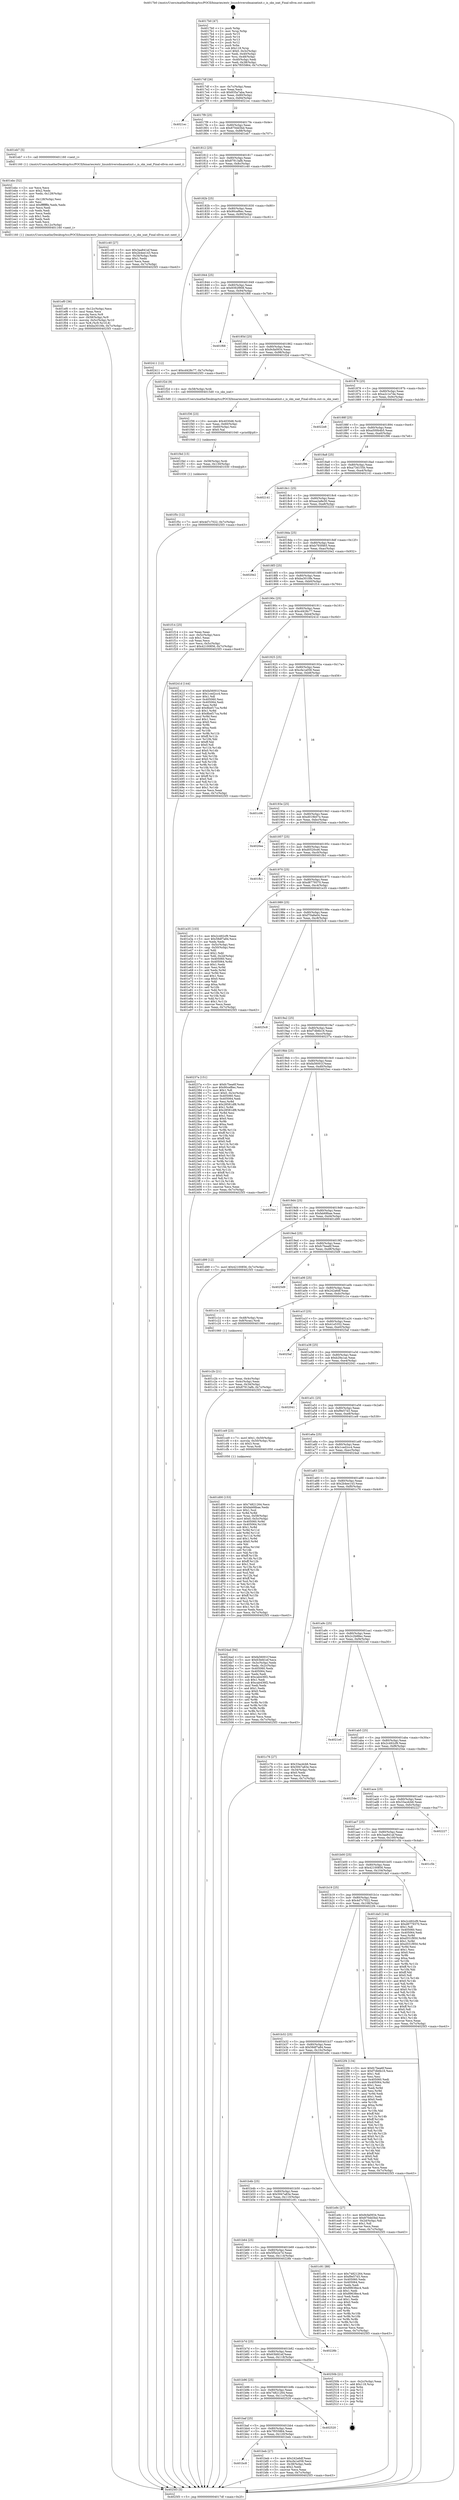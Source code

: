 digraph "0x4017b0" {
  label = "0x4017b0 (/mnt/c/Users/mathe/Desktop/tcc/POCII/binaries/extr_linuxdriversdmaioatinit.c_is_skx_ioat_Final-ollvm.out::main(0))"
  labelloc = "t"
  node[shape=record]

  Entry [label="",width=0.3,height=0.3,shape=circle,fillcolor=black,style=filled]
  "0x4017df" [label="{
     0x4017df [26]\l
     | [instrs]\l
     &nbsp;&nbsp;0x4017df \<+3\>: mov -0x7c(%rbp),%eax\l
     &nbsp;&nbsp;0x4017e2 \<+2\>: mov %eax,%ecx\l
     &nbsp;&nbsp;0x4017e4 \<+6\>: sub $0x835a7aba,%ecx\l
     &nbsp;&nbsp;0x4017ea \<+3\>: mov %eax,-0x80(%rbp)\l
     &nbsp;&nbsp;0x4017ed \<+6\>: mov %ecx,-0x84(%rbp)\l
     &nbsp;&nbsp;0x4017f3 \<+6\>: je 00000000004021ec \<main+0xa3c\>\l
  }"]
  "0x4021ec" [label="{
     0x4021ec\l
  }", style=dashed]
  "0x4017f9" [label="{
     0x4017f9 [25]\l
     | [instrs]\l
     &nbsp;&nbsp;0x4017f9 \<+5\>: jmp 00000000004017fe \<main+0x4e\>\l
     &nbsp;&nbsp;0x4017fe \<+3\>: mov -0x80(%rbp),%eax\l
     &nbsp;&nbsp;0x401801 \<+5\>: sub $0x870dd3bd,%eax\l
     &nbsp;&nbsp;0x401806 \<+6\>: mov %eax,-0x88(%rbp)\l
     &nbsp;&nbsp;0x40180c \<+6\>: je 0000000000401eb7 \<main+0x707\>\l
  }"]
  Exit [label="",width=0.3,height=0.3,shape=circle,fillcolor=black,style=filled,peripheries=2]
  "0x401eb7" [label="{
     0x401eb7 [5]\l
     | [instrs]\l
     &nbsp;&nbsp;0x401eb7 \<+5\>: call 0000000000401160 \<next_i\>\l
     | [calls]\l
     &nbsp;&nbsp;0x401160 \{1\} (/mnt/c/Users/mathe/Desktop/tcc/POCII/binaries/extr_linuxdriversdmaioatinit.c_is_skx_ioat_Final-ollvm.out::next_i)\l
  }"]
  "0x401812" [label="{
     0x401812 [25]\l
     | [instrs]\l
     &nbsp;&nbsp;0x401812 \<+5\>: jmp 0000000000401817 \<main+0x67\>\l
     &nbsp;&nbsp;0x401817 \<+3\>: mov -0x80(%rbp),%eax\l
     &nbsp;&nbsp;0x40181a \<+5\>: sub $0x87913afb,%eax\l
     &nbsp;&nbsp;0x40181f \<+6\>: mov %eax,-0x8c(%rbp)\l
     &nbsp;&nbsp;0x401825 \<+6\>: je 0000000000401c40 \<main+0x490\>\l
  }"]
  "0x401f5c" [label="{
     0x401f5c [12]\l
     | [instrs]\l
     &nbsp;&nbsp;0x401f5c \<+7\>: movl $0x4d7c7022,-0x7c(%rbp)\l
     &nbsp;&nbsp;0x401f63 \<+5\>: jmp 00000000004025f3 \<main+0xe43\>\l
  }"]
  "0x401c40" [label="{
     0x401c40 [27]\l
     | [instrs]\l
     &nbsp;&nbsp;0x401c40 \<+5\>: mov $0x3aa841af,%eax\l
     &nbsp;&nbsp;0x401c45 \<+5\>: mov $0x2b4ee143,%ecx\l
     &nbsp;&nbsp;0x401c4a \<+3\>: mov -0x34(%rbp),%edx\l
     &nbsp;&nbsp;0x401c4d \<+3\>: cmp $0x1,%edx\l
     &nbsp;&nbsp;0x401c50 \<+3\>: cmovl %ecx,%eax\l
     &nbsp;&nbsp;0x401c53 \<+3\>: mov %eax,-0x7c(%rbp)\l
     &nbsp;&nbsp;0x401c56 \<+5\>: jmp 00000000004025f3 \<main+0xe43\>\l
  }"]
  "0x40182b" [label="{
     0x40182b [25]\l
     | [instrs]\l
     &nbsp;&nbsp;0x40182b \<+5\>: jmp 0000000000401830 \<main+0x80\>\l
     &nbsp;&nbsp;0x401830 \<+3\>: mov -0x80(%rbp),%eax\l
     &nbsp;&nbsp;0x401833 \<+5\>: sub $0x90cef6ec,%eax\l
     &nbsp;&nbsp;0x401838 \<+6\>: mov %eax,-0x90(%rbp)\l
     &nbsp;&nbsp;0x40183e \<+6\>: je 0000000000402411 \<main+0xc61\>\l
  }"]
  "0x401f4d" [label="{
     0x401f4d [15]\l
     | [instrs]\l
     &nbsp;&nbsp;0x401f4d \<+4\>: mov -0x58(%rbp),%rdi\l
     &nbsp;&nbsp;0x401f51 \<+6\>: mov %eax,-0x130(%rbp)\l
     &nbsp;&nbsp;0x401f57 \<+5\>: call 0000000000401030 \<free@plt\>\l
     | [calls]\l
     &nbsp;&nbsp;0x401030 \{1\} (unknown)\l
  }"]
  "0x402411" [label="{
     0x402411 [12]\l
     | [instrs]\l
     &nbsp;&nbsp;0x402411 \<+7\>: movl $0xcd428c77,-0x7c(%rbp)\l
     &nbsp;&nbsp;0x402418 \<+5\>: jmp 00000000004025f3 \<main+0xe43\>\l
  }"]
  "0x401844" [label="{
     0x401844 [25]\l
     | [instrs]\l
     &nbsp;&nbsp;0x401844 \<+5\>: jmp 0000000000401849 \<main+0x99\>\l
     &nbsp;&nbsp;0x401849 \<+3\>: mov -0x80(%rbp),%eax\l
     &nbsp;&nbsp;0x40184c \<+5\>: sub $0x9392f908,%eax\l
     &nbsp;&nbsp;0x401851 \<+6\>: mov %eax,-0x94(%rbp)\l
     &nbsp;&nbsp;0x401857 \<+6\>: je 0000000000401f68 \<main+0x7b8\>\l
  }"]
  "0x401f36" [label="{
     0x401f36 [23]\l
     | [instrs]\l
     &nbsp;&nbsp;0x401f36 \<+10\>: movabs $0x4030d6,%rdi\l
     &nbsp;&nbsp;0x401f40 \<+3\>: mov %eax,-0x60(%rbp)\l
     &nbsp;&nbsp;0x401f43 \<+3\>: mov -0x60(%rbp),%esi\l
     &nbsp;&nbsp;0x401f46 \<+2\>: mov $0x0,%al\l
     &nbsp;&nbsp;0x401f48 \<+5\>: call 0000000000401040 \<printf@plt\>\l
     | [calls]\l
     &nbsp;&nbsp;0x401040 \{1\} (unknown)\l
  }"]
  "0x401f68" [label="{
     0x401f68\l
  }", style=dashed]
  "0x40185d" [label="{
     0x40185d [25]\l
     | [instrs]\l
     &nbsp;&nbsp;0x40185d \<+5\>: jmp 0000000000401862 \<main+0xb2\>\l
     &nbsp;&nbsp;0x401862 \<+3\>: mov -0x80(%rbp),%eax\l
     &nbsp;&nbsp;0x401865 \<+5\>: sub $0x9cfa0934,%eax\l
     &nbsp;&nbsp;0x40186a \<+6\>: mov %eax,-0x98(%rbp)\l
     &nbsp;&nbsp;0x401870 \<+6\>: je 0000000000401f2d \<main+0x77d\>\l
  }"]
  "0x401ef0" [label="{
     0x401ef0 [36]\l
     | [instrs]\l
     &nbsp;&nbsp;0x401ef0 \<+6\>: mov -0x12c(%rbp),%ecx\l
     &nbsp;&nbsp;0x401ef6 \<+3\>: imul %eax,%ecx\l
     &nbsp;&nbsp;0x401ef9 \<+3\>: movslq %ecx,%r8\l
     &nbsp;&nbsp;0x401efc \<+4\>: mov -0x58(%rbp),%r9\l
     &nbsp;&nbsp;0x401f00 \<+4\>: movslq -0x5c(%rbp),%r10\l
     &nbsp;&nbsp;0x401f04 \<+4\>: mov %r8,(%r9,%r10,8)\l
     &nbsp;&nbsp;0x401f08 \<+7\>: movl $0xba3010fe,-0x7c(%rbp)\l
     &nbsp;&nbsp;0x401f0f \<+5\>: jmp 00000000004025f3 \<main+0xe43\>\l
  }"]
  "0x401f2d" [label="{
     0x401f2d [9]\l
     | [instrs]\l
     &nbsp;&nbsp;0x401f2d \<+4\>: mov -0x58(%rbp),%rdi\l
     &nbsp;&nbsp;0x401f31 \<+5\>: call 00000000004015d0 \<is_skx_ioat\>\l
     | [calls]\l
     &nbsp;&nbsp;0x4015d0 \{1\} (/mnt/c/Users/mathe/Desktop/tcc/POCII/binaries/extr_linuxdriversdmaioatinit.c_is_skx_ioat_Final-ollvm.out::is_skx_ioat)\l
  }"]
  "0x401876" [label="{
     0x401876 [25]\l
     | [instrs]\l
     &nbsp;&nbsp;0x401876 \<+5\>: jmp 000000000040187b \<main+0xcb\>\l
     &nbsp;&nbsp;0x40187b \<+3\>: mov -0x80(%rbp),%eax\l
     &nbsp;&nbsp;0x40187e \<+5\>: sub $0xa2c1e7de,%eax\l
     &nbsp;&nbsp;0x401883 \<+6\>: mov %eax,-0x9c(%rbp)\l
     &nbsp;&nbsp;0x401889 \<+6\>: je 00000000004022e8 \<main+0xb38\>\l
  }"]
  "0x401ebc" [label="{
     0x401ebc [52]\l
     | [instrs]\l
     &nbsp;&nbsp;0x401ebc \<+2\>: xor %ecx,%ecx\l
     &nbsp;&nbsp;0x401ebe \<+5\>: mov $0x2,%edx\l
     &nbsp;&nbsp;0x401ec3 \<+6\>: mov %edx,-0x128(%rbp)\l
     &nbsp;&nbsp;0x401ec9 \<+1\>: cltd\l
     &nbsp;&nbsp;0x401eca \<+6\>: mov -0x128(%rbp),%esi\l
     &nbsp;&nbsp;0x401ed0 \<+2\>: idiv %esi\l
     &nbsp;&nbsp;0x401ed2 \<+6\>: imul $0xfffffffe,%edx,%edx\l
     &nbsp;&nbsp;0x401ed8 \<+2\>: mov %ecx,%edi\l
     &nbsp;&nbsp;0x401eda \<+2\>: sub %edx,%edi\l
     &nbsp;&nbsp;0x401edc \<+2\>: mov %ecx,%edx\l
     &nbsp;&nbsp;0x401ede \<+3\>: sub $0x1,%edx\l
     &nbsp;&nbsp;0x401ee1 \<+2\>: add %edx,%edi\l
     &nbsp;&nbsp;0x401ee3 \<+2\>: sub %edi,%ecx\l
     &nbsp;&nbsp;0x401ee5 \<+6\>: mov %ecx,-0x12c(%rbp)\l
     &nbsp;&nbsp;0x401eeb \<+5\>: call 0000000000401160 \<next_i\>\l
     | [calls]\l
     &nbsp;&nbsp;0x401160 \{1\} (/mnt/c/Users/mathe/Desktop/tcc/POCII/binaries/extr_linuxdriversdmaioatinit.c_is_skx_ioat_Final-ollvm.out::next_i)\l
  }"]
  "0x4022e8" [label="{
     0x4022e8\l
  }", style=dashed]
  "0x40188f" [label="{
     0x40188f [25]\l
     | [instrs]\l
     &nbsp;&nbsp;0x40188f \<+5\>: jmp 0000000000401894 \<main+0xe4\>\l
     &nbsp;&nbsp;0x401894 \<+3\>: mov -0x80(%rbp),%eax\l
     &nbsp;&nbsp;0x401897 \<+5\>: sub $0xa500b4b5,%eax\l
     &nbsp;&nbsp;0x40189c \<+6\>: mov %eax,-0xa0(%rbp)\l
     &nbsp;&nbsp;0x4018a2 \<+6\>: je 0000000000401f96 \<main+0x7e6\>\l
  }"]
  "0x401d00" [label="{
     0x401d00 [153]\l
     | [instrs]\l
     &nbsp;&nbsp;0x401d00 \<+5\>: mov $0x74821264,%ecx\l
     &nbsp;&nbsp;0x401d05 \<+5\>: mov $0xfab68bae,%edx\l
     &nbsp;&nbsp;0x401d0a \<+3\>: mov $0x1,%sil\l
     &nbsp;&nbsp;0x401d0d \<+3\>: xor %r8d,%r8d\l
     &nbsp;&nbsp;0x401d10 \<+4\>: mov %rax,-0x58(%rbp)\l
     &nbsp;&nbsp;0x401d14 \<+7\>: movl $0x0,-0x5c(%rbp)\l
     &nbsp;&nbsp;0x401d1b \<+8\>: mov 0x405060,%r9d\l
     &nbsp;&nbsp;0x401d23 \<+8\>: mov 0x405064,%r10d\l
     &nbsp;&nbsp;0x401d2b \<+4\>: sub $0x1,%r8d\l
     &nbsp;&nbsp;0x401d2f \<+3\>: mov %r9d,%r11d\l
     &nbsp;&nbsp;0x401d32 \<+3\>: add %r8d,%r11d\l
     &nbsp;&nbsp;0x401d35 \<+4\>: imul %r11d,%r9d\l
     &nbsp;&nbsp;0x401d39 \<+4\>: and $0x1,%r9d\l
     &nbsp;&nbsp;0x401d3d \<+4\>: cmp $0x0,%r9d\l
     &nbsp;&nbsp;0x401d41 \<+3\>: sete %bl\l
     &nbsp;&nbsp;0x401d44 \<+4\>: cmp $0xa,%r10d\l
     &nbsp;&nbsp;0x401d48 \<+4\>: setl %r14b\l
     &nbsp;&nbsp;0x401d4c \<+3\>: mov %bl,%r15b\l
     &nbsp;&nbsp;0x401d4f \<+4\>: xor $0xff,%r15b\l
     &nbsp;&nbsp;0x401d53 \<+3\>: mov %r14b,%r12b\l
     &nbsp;&nbsp;0x401d56 \<+4\>: xor $0xff,%r12b\l
     &nbsp;&nbsp;0x401d5a \<+4\>: xor $0x1,%sil\l
     &nbsp;&nbsp;0x401d5e \<+3\>: mov %r15b,%r13b\l
     &nbsp;&nbsp;0x401d61 \<+4\>: and $0xff,%r13b\l
     &nbsp;&nbsp;0x401d65 \<+3\>: and %sil,%bl\l
     &nbsp;&nbsp;0x401d68 \<+3\>: mov %r12b,%al\l
     &nbsp;&nbsp;0x401d6b \<+2\>: and $0xff,%al\l
     &nbsp;&nbsp;0x401d6d \<+3\>: and %sil,%r14b\l
     &nbsp;&nbsp;0x401d70 \<+3\>: or %bl,%r13b\l
     &nbsp;&nbsp;0x401d73 \<+3\>: or %r14b,%al\l
     &nbsp;&nbsp;0x401d76 \<+3\>: xor %al,%r13b\l
     &nbsp;&nbsp;0x401d79 \<+3\>: or %r12b,%r15b\l
     &nbsp;&nbsp;0x401d7c \<+4\>: xor $0xff,%r15b\l
     &nbsp;&nbsp;0x401d80 \<+4\>: or $0x1,%sil\l
     &nbsp;&nbsp;0x401d84 \<+3\>: and %sil,%r15b\l
     &nbsp;&nbsp;0x401d87 \<+3\>: or %r15b,%r13b\l
     &nbsp;&nbsp;0x401d8a \<+4\>: test $0x1,%r13b\l
     &nbsp;&nbsp;0x401d8e \<+3\>: cmovne %edx,%ecx\l
     &nbsp;&nbsp;0x401d91 \<+3\>: mov %ecx,-0x7c(%rbp)\l
     &nbsp;&nbsp;0x401d94 \<+5\>: jmp 00000000004025f3 \<main+0xe43\>\l
  }"]
  "0x401f96" [label="{
     0x401f96\l
  }", style=dashed]
  "0x4018a8" [label="{
     0x4018a8 [25]\l
     | [instrs]\l
     &nbsp;&nbsp;0x4018a8 \<+5\>: jmp 00000000004018ad \<main+0xfd\>\l
     &nbsp;&nbsp;0x4018ad \<+3\>: mov -0x80(%rbp),%eax\l
     &nbsp;&nbsp;0x4018b0 \<+5\>: sub $0xa73d155b,%eax\l
     &nbsp;&nbsp;0x4018b5 \<+6\>: mov %eax,-0xa4(%rbp)\l
     &nbsp;&nbsp;0x4018bb \<+6\>: je 0000000000402141 \<main+0x991\>\l
  }"]
  "0x401c2b" [label="{
     0x401c2b [21]\l
     | [instrs]\l
     &nbsp;&nbsp;0x401c2b \<+3\>: mov %eax,-0x4c(%rbp)\l
     &nbsp;&nbsp;0x401c2e \<+3\>: mov -0x4c(%rbp),%eax\l
     &nbsp;&nbsp;0x401c31 \<+3\>: mov %eax,-0x34(%rbp)\l
     &nbsp;&nbsp;0x401c34 \<+7\>: movl $0x87913afb,-0x7c(%rbp)\l
     &nbsp;&nbsp;0x401c3b \<+5\>: jmp 00000000004025f3 \<main+0xe43\>\l
  }"]
  "0x402141" [label="{
     0x402141\l
  }", style=dashed]
  "0x4018c1" [label="{
     0x4018c1 [25]\l
     | [instrs]\l
     &nbsp;&nbsp;0x4018c1 \<+5\>: jmp 00000000004018c6 \<main+0x116\>\l
     &nbsp;&nbsp;0x4018c6 \<+3\>: mov -0x80(%rbp),%eax\l
     &nbsp;&nbsp;0x4018c9 \<+5\>: sub $0xaa2a8e30,%eax\l
     &nbsp;&nbsp;0x4018ce \<+6\>: mov %eax,-0xa8(%rbp)\l
     &nbsp;&nbsp;0x4018d4 \<+6\>: je 0000000000402233 \<main+0xa83\>\l
  }"]
  "0x4017b0" [label="{
     0x4017b0 [47]\l
     | [instrs]\l
     &nbsp;&nbsp;0x4017b0 \<+1\>: push %rbp\l
     &nbsp;&nbsp;0x4017b1 \<+3\>: mov %rsp,%rbp\l
     &nbsp;&nbsp;0x4017b4 \<+2\>: push %r15\l
     &nbsp;&nbsp;0x4017b6 \<+2\>: push %r14\l
     &nbsp;&nbsp;0x4017b8 \<+2\>: push %r13\l
     &nbsp;&nbsp;0x4017ba \<+2\>: push %r12\l
     &nbsp;&nbsp;0x4017bc \<+1\>: push %rbx\l
     &nbsp;&nbsp;0x4017bd \<+7\>: sub $0x118,%rsp\l
     &nbsp;&nbsp;0x4017c4 \<+7\>: movl $0x0,-0x3c(%rbp)\l
     &nbsp;&nbsp;0x4017cb \<+3\>: mov %edi,-0x40(%rbp)\l
     &nbsp;&nbsp;0x4017ce \<+4\>: mov %rsi,-0x48(%rbp)\l
     &nbsp;&nbsp;0x4017d2 \<+3\>: mov -0x40(%rbp),%edi\l
     &nbsp;&nbsp;0x4017d5 \<+3\>: mov %edi,-0x38(%rbp)\l
     &nbsp;&nbsp;0x4017d8 \<+7\>: movl $0x7f055864,-0x7c(%rbp)\l
  }"]
  "0x402233" [label="{
     0x402233\l
  }", style=dashed]
  "0x4018da" [label="{
     0x4018da [25]\l
     | [instrs]\l
     &nbsp;&nbsp;0x4018da \<+5\>: jmp 00000000004018df \<main+0x12f\>\l
     &nbsp;&nbsp;0x4018df \<+3\>: mov -0x80(%rbp),%eax\l
     &nbsp;&nbsp;0x4018e2 \<+5\>: sub $0xb793f465,%eax\l
     &nbsp;&nbsp;0x4018e7 \<+6\>: mov %eax,-0xac(%rbp)\l
     &nbsp;&nbsp;0x4018ed \<+6\>: je 00000000004020e2 \<main+0x932\>\l
  }"]
  "0x4025f3" [label="{
     0x4025f3 [5]\l
     | [instrs]\l
     &nbsp;&nbsp;0x4025f3 \<+5\>: jmp 00000000004017df \<main+0x2f\>\l
  }"]
  "0x4020e2" [label="{
     0x4020e2\l
  }", style=dashed]
  "0x4018f3" [label="{
     0x4018f3 [25]\l
     | [instrs]\l
     &nbsp;&nbsp;0x4018f3 \<+5\>: jmp 00000000004018f8 \<main+0x148\>\l
     &nbsp;&nbsp;0x4018f8 \<+3\>: mov -0x80(%rbp),%eax\l
     &nbsp;&nbsp;0x4018fb \<+5\>: sub $0xba3010fe,%eax\l
     &nbsp;&nbsp;0x401900 \<+6\>: mov %eax,-0xb0(%rbp)\l
     &nbsp;&nbsp;0x401906 \<+6\>: je 0000000000401f14 \<main+0x764\>\l
  }"]
  "0x401bc8" [label="{
     0x401bc8\l
  }", style=dashed]
  "0x401f14" [label="{
     0x401f14 [25]\l
     | [instrs]\l
     &nbsp;&nbsp;0x401f14 \<+2\>: xor %eax,%eax\l
     &nbsp;&nbsp;0x401f16 \<+3\>: mov -0x5c(%rbp),%ecx\l
     &nbsp;&nbsp;0x401f19 \<+3\>: sub $0x1,%eax\l
     &nbsp;&nbsp;0x401f1c \<+2\>: sub %eax,%ecx\l
     &nbsp;&nbsp;0x401f1e \<+3\>: mov %ecx,-0x5c(%rbp)\l
     &nbsp;&nbsp;0x401f21 \<+7\>: movl $0x42100856,-0x7c(%rbp)\l
     &nbsp;&nbsp;0x401f28 \<+5\>: jmp 00000000004025f3 \<main+0xe43\>\l
  }"]
  "0x40190c" [label="{
     0x40190c [25]\l
     | [instrs]\l
     &nbsp;&nbsp;0x40190c \<+5\>: jmp 0000000000401911 \<main+0x161\>\l
     &nbsp;&nbsp;0x401911 \<+3\>: mov -0x80(%rbp),%eax\l
     &nbsp;&nbsp;0x401914 \<+5\>: sub $0xcd428c77,%eax\l
     &nbsp;&nbsp;0x401919 \<+6\>: mov %eax,-0xb4(%rbp)\l
     &nbsp;&nbsp;0x40191f \<+6\>: je 000000000040241d \<main+0xc6d\>\l
  }"]
  "0x401beb" [label="{
     0x401beb [27]\l
     | [instrs]\l
     &nbsp;&nbsp;0x401beb \<+5\>: mov $0x242a6df,%eax\l
     &nbsp;&nbsp;0x401bf0 \<+5\>: mov $0xcfa1a058,%ecx\l
     &nbsp;&nbsp;0x401bf5 \<+3\>: mov -0x38(%rbp),%edx\l
     &nbsp;&nbsp;0x401bf8 \<+3\>: cmp $0x2,%edx\l
     &nbsp;&nbsp;0x401bfb \<+3\>: cmovne %ecx,%eax\l
     &nbsp;&nbsp;0x401bfe \<+3\>: mov %eax,-0x7c(%rbp)\l
     &nbsp;&nbsp;0x401c01 \<+5\>: jmp 00000000004025f3 \<main+0xe43\>\l
  }"]
  "0x40241d" [label="{
     0x40241d [144]\l
     | [instrs]\l
     &nbsp;&nbsp;0x40241d \<+5\>: mov $0xfa56001f,%eax\l
     &nbsp;&nbsp;0x402422 \<+5\>: mov $0x1ced2cc4,%ecx\l
     &nbsp;&nbsp;0x402427 \<+2\>: mov $0x1,%dl\l
     &nbsp;&nbsp;0x402429 \<+7\>: mov 0x405060,%esi\l
     &nbsp;&nbsp;0x402430 \<+7\>: mov 0x405064,%edi\l
     &nbsp;&nbsp;0x402437 \<+3\>: mov %esi,%r8d\l
     &nbsp;&nbsp;0x40243a \<+7\>: add $0x8bef17ca,%r8d\l
     &nbsp;&nbsp;0x402441 \<+4\>: sub $0x1,%r8d\l
     &nbsp;&nbsp;0x402445 \<+7\>: sub $0x8bef17ca,%r8d\l
     &nbsp;&nbsp;0x40244c \<+4\>: imul %r8d,%esi\l
     &nbsp;&nbsp;0x402450 \<+3\>: and $0x1,%esi\l
     &nbsp;&nbsp;0x402453 \<+3\>: cmp $0x0,%esi\l
     &nbsp;&nbsp;0x402456 \<+4\>: sete %r9b\l
     &nbsp;&nbsp;0x40245a \<+3\>: cmp $0xa,%edi\l
     &nbsp;&nbsp;0x40245d \<+4\>: setl %r10b\l
     &nbsp;&nbsp;0x402461 \<+3\>: mov %r9b,%r11b\l
     &nbsp;&nbsp;0x402464 \<+4\>: xor $0xff,%r11b\l
     &nbsp;&nbsp;0x402468 \<+3\>: mov %r10b,%bl\l
     &nbsp;&nbsp;0x40246b \<+3\>: xor $0xff,%bl\l
     &nbsp;&nbsp;0x40246e \<+3\>: xor $0x0,%dl\l
     &nbsp;&nbsp;0x402471 \<+3\>: mov %r11b,%r14b\l
     &nbsp;&nbsp;0x402474 \<+4\>: and $0x0,%r14b\l
     &nbsp;&nbsp;0x402478 \<+3\>: and %dl,%r9b\l
     &nbsp;&nbsp;0x40247b \<+3\>: mov %bl,%r15b\l
     &nbsp;&nbsp;0x40247e \<+4\>: and $0x0,%r15b\l
     &nbsp;&nbsp;0x402482 \<+3\>: and %dl,%r10b\l
     &nbsp;&nbsp;0x402485 \<+3\>: or %r9b,%r14b\l
     &nbsp;&nbsp;0x402488 \<+3\>: or %r10b,%r15b\l
     &nbsp;&nbsp;0x40248b \<+3\>: xor %r15b,%r14b\l
     &nbsp;&nbsp;0x40248e \<+3\>: or %bl,%r11b\l
     &nbsp;&nbsp;0x402491 \<+4\>: xor $0xff,%r11b\l
     &nbsp;&nbsp;0x402495 \<+3\>: or $0x0,%dl\l
     &nbsp;&nbsp;0x402498 \<+3\>: and %dl,%r11b\l
     &nbsp;&nbsp;0x40249b \<+3\>: or %r11b,%r14b\l
     &nbsp;&nbsp;0x40249e \<+4\>: test $0x1,%r14b\l
     &nbsp;&nbsp;0x4024a2 \<+3\>: cmovne %ecx,%eax\l
     &nbsp;&nbsp;0x4024a5 \<+3\>: mov %eax,-0x7c(%rbp)\l
     &nbsp;&nbsp;0x4024a8 \<+5\>: jmp 00000000004025f3 \<main+0xe43\>\l
  }"]
  "0x401925" [label="{
     0x401925 [25]\l
     | [instrs]\l
     &nbsp;&nbsp;0x401925 \<+5\>: jmp 000000000040192a \<main+0x17a\>\l
     &nbsp;&nbsp;0x40192a \<+3\>: mov -0x80(%rbp),%eax\l
     &nbsp;&nbsp;0x40192d \<+5\>: sub $0xcfa1a058,%eax\l
     &nbsp;&nbsp;0x401932 \<+6\>: mov %eax,-0xb8(%rbp)\l
     &nbsp;&nbsp;0x401938 \<+6\>: je 0000000000401c06 \<main+0x456\>\l
  }"]
  "0x401baf" [label="{
     0x401baf [25]\l
     | [instrs]\l
     &nbsp;&nbsp;0x401baf \<+5\>: jmp 0000000000401bb4 \<main+0x404\>\l
     &nbsp;&nbsp;0x401bb4 \<+3\>: mov -0x80(%rbp),%eax\l
     &nbsp;&nbsp;0x401bb7 \<+5\>: sub $0x7f055864,%eax\l
     &nbsp;&nbsp;0x401bbc \<+6\>: mov %eax,-0x120(%rbp)\l
     &nbsp;&nbsp;0x401bc2 \<+6\>: je 0000000000401beb \<main+0x43b\>\l
  }"]
  "0x401c06" [label="{
     0x401c06\l
  }", style=dashed]
  "0x40193e" [label="{
     0x40193e [25]\l
     | [instrs]\l
     &nbsp;&nbsp;0x40193e \<+5\>: jmp 0000000000401943 \<main+0x193\>\l
     &nbsp;&nbsp;0x401943 \<+3\>: mov -0x80(%rbp),%eax\l
     &nbsp;&nbsp;0x401946 \<+5\>: sub $0xd019b07e,%eax\l
     &nbsp;&nbsp;0x40194b \<+6\>: mov %eax,-0xbc(%rbp)\l
     &nbsp;&nbsp;0x401951 \<+6\>: je 00000000004020ee \<main+0x93e\>\l
  }"]
  "0x402520" [label="{
     0x402520\l
  }", style=dashed]
  "0x4020ee" [label="{
     0x4020ee\l
  }", style=dashed]
  "0x401957" [label="{
     0x401957 [25]\l
     | [instrs]\l
     &nbsp;&nbsp;0x401957 \<+5\>: jmp 000000000040195c \<main+0x1ac\>\l
     &nbsp;&nbsp;0x40195c \<+3\>: mov -0x80(%rbp),%eax\l
     &nbsp;&nbsp;0x40195f \<+5\>: sub $0xd0520ce6,%eax\l
     &nbsp;&nbsp;0x401964 \<+6\>: mov %eax,-0xc0(%rbp)\l
     &nbsp;&nbsp;0x40196a \<+6\>: je 0000000000401fb1 \<main+0x801\>\l
  }"]
  "0x401b96" [label="{
     0x401b96 [25]\l
     | [instrs]\l
     &nbsp;&nbsp;0x401b96 \<+5\>: jmp 0000000000401b9b \<main+0x3eb\>\l
     &nbsp;&nbsp;0x401b9b \<+3\>: mov -0x80(%rbp),%eax\l
     &nbsp;&nbsp;0x401b9e \<+5\>: sub $0x74821264,%eax\l
     &nbsp;&nbsp;0x401ba3 \<+6\>: mov %eax,-0x11c(%rbp)\l
     &nbsp;&nbsp;0x401ba9 \<+6\>: je 0000000000402520 \<main+0xd70\>\l
  }"]
  "0x401fb1" [label="{
     0x401fb1\l
  }", style=dashed]
  "0x401970" [label="{
     0x401970 [25]\l
     | [instrs]\l
     &nbsp;&nbsp;0x401970 \<+5\>: jmp 0000000000401975 \<main+0x1c5\>\l
     &nbsp;&nbsp;0x401975 \<+3\>: mov -0x80(%rbp),%eax\l
     &nbsp;&nbsp;0x401978 \<+5\>: sub $0xd8779370,%eax\l
     &nbsp;&nbsp;0x40197d \<+6\>: mov %eax,-0xc4(%rbp)\l
     &nbsp;&nbsp;0x401983 \<+6\>: je 0000000000401e35 \<main+0x685\>\l
  }"]
  "0x40250b" [label="{
     0x40250b [21]\l
     | [instrs]\l
     &nbsp;&nbsp;0x40250b \<+3\>: mov -0x2c(%rbp),%eax\l
     &nbsp;&nbsp;0x40250e \<+7\>: add $0x118,%rsp\l
     &nbsp;&nbsp;0x402515 \<+1\>: pop %rbx\l
     &nbsp;&nbsp;0x402516 \<+2\>: pop %r12\l
     &nbsp;&nbsp;0x402518 \<+2\>: pop %r13\l
     &nbsp;&nbsp;0x40251a \<+2\>: pop %r14\l
     &nbsp;&nbsp;0x40251c \<+2\>: pop %r15\l
     &nbsp;&nbsp;0x40251e \<+1\>: pop %rbp\l
     &nbsp;&nbsp;0x40251f \<+1\>: ret\l
  }"]
  "0x401e35" [label="{
     0x401e35 [103]\l
     | [instrs]\l
     &nbsp;&nbsp;0x401e35 \<+5\>: mov $0x2c492cf9,%eax\l
     &nbsp;&nbsp;0x401e3a \<+5\>: mov $0x58df7a84,%ecx\l
     &nbsp;&nbsp;0x401e3f \<+2\>: xor %edx,%edx\l
     &nbsp;&nbsp;0x401e41 \<+3\>: mov -0x5c(%rbp),%esi\l
     &nbsp;&nbsp;0x401e44 \<+3\>: cmp -0x50(%rbp),%esi\l
     &nbsp;&nbsp;0x401e47 \<+4\>: setl %dil\l
     &nbsp;&nbsp;0x401e4b \<+4\>: and $0x1,%dil\l
     &nbsp;&nbsp;0x401e4f \<+4\>: mov %dil,-0x2d(%rbp)\l
     &nbsp;&nbsp;0x401e53 \<+7\>: mov 0x405060,%esi\l
     &nbsp;&nbsp;0x401e5a \<+8\>: mov 0x405064,%r8d\l
     &nbsp;&nbsp;0x401e62 \<+3\>: sub $0x1,%edx\l
     &nbsp;&nbsp;0x401e65 \<+3\>: mov %esi,%r9d\l
     &nbsp;&nbsp;0x401e68 \<+3\>: add %edx,%r9d\l
     &nbsp;&nbsp;0x401e6b \<+4\>: imul %r9d,%esi\l
     &nbsp;&nbsp;0x401e6f \<+3\>: and $0x1,%esi\l
     &nbsp;&nbsp;0x401e72 \<+3\>: cmp $0x0,%esi\l
     &nbsp;&nbsp;0x401e75 \<+4\>: sete %dil\l
     &nbsp;&nbsp;0x401e79 \<+4\>: cmp $0xa,%r8d\l
     &nbsp;&nbsp;0x401e7d \<+4\>: setl %r10b\l
     &nbsp;&nbsp;0x401e81 \<+3\>: mov %dil,%r11b\l
     &nbsp;&nbsp;0x401e84 \<+3\>: and %r10b,%r11b\l
     &nbsp;&nbsp;0x401e87 \<+3\>: xor %r10b,%dil\l
     &nbsp;&nbsp;0x401e8a \<+3\>: or %dil,%r11b\l
     &nbsp;&nbsp;0x401e8d \<+4\>: test $0x1,%r11b\l
     &nbsp;&nbsp;0x401e91 \<+3\>: cmovne %ecx,%eax\l
     &nbsp;&nbsp;0x401e94 \<+3\>: mov %eax,-0x7c(%rbp)\l
     &nbsp;&nbsp;0x401e97 \<+5\>: jmp 00000000004025f3 \<main+0xe43\>\l
  }"]
  "0x401989" [label="{
     0x401989 [25]\l
     | [instrs]\l
     &nbsp;&nbsp;0x401989 \<+5\>: jmp 000000000040198e \<main+0x1de\>\l
     &nbsp;&nbsp;0x40198e \<+3\>: mov -0x80(%rbp),%eax\l
     &nbsp;&nbsp;0x401991 \<+5\>: sub $0xf70a8a04,%eax\l
     &nbsp;&nbsp;0x401996 \<+6\>: mov %eax,-0xc8(%rbp)\l
     &nbsp;&nbsp;0x40199c \<+6\>: je 00000000004025c8 \<main+0xe18\>\l
  }"]
  "0x401b7d" [label="{
     0x401b7d [25]\l
     | [instrs]\l
     &nbsp;&nbsp;0x401b7d \<+5\>: jmp 0000000000401b82 \<main+0x3d2\>\l
     &nbsp;&nbsp;0x401b82 \<+3\>: mov -0x80(%rbp),%eax\l
     &nbsp;&nbsp;0x401b85 \<+5\>: sub $0x63bfd1ef,%eax\l
     &nbsp;&nbsp;0x401b8a \<+6\>: mov %eax,-0x118(%rbp)\l
     &nbsp;&nbsp;0x401b90 \<+6\>: je 000000000040250b \<main+0xd5b\>\l
  }"]
  "0x4025c8" [label="{
     0x4025c8\l
  }", style=dashed]
  "0x4019a2" [label="{
     0x4019a2 [25]\l
     | [instrs]\l
     &nbsp;&nbsp;0x4019a2 \<+5\>: jmp 00000000004019a7 \<main+0x1f7\>\l
     &nbsp;&nbsp;0x4019a7 \<+3\>: mov -0x80(%rbp),%eax\l
     &nbsp;&nbsp;0x4019aa \<+5\>: sub $0xf7db6b16,%eax\l
     &nbsp;&nbsp;0x4019af \<+6\>: mov %eax,-0xcc(%rbp)\l
     &nbsp;&nbsp;0x4019b5 \<+6\>: je 000000000040237a \<main+0xbca\>\l
  }"]
  "0x40228b" [label="{
     0x40228b\l
  }", style=dashed]
  "0x40237a" [label="{
     0x40237a [151]\l
     | [instrs]\l
     &nbsp;&nbsp;0x40237a \<+5\>: mov $0xfc7bea6f,%eax\l
     &nbsp;&nbsp;0x40237f \<+5\>: mov $0x90cef6ec,%ecx\l
     &nbsp;&nbsp;0x402384 \<+2\>: mov $0x1,%dl\l
     &nbsp;&nbsp;0x402386 \<+7\>: movl $0x0,-0x3c(%rbp)\l
     &nbsp;&nbsp;0x40238d \<+7\>: mov 0x405060,%esi\l
     &nbsp;&nbsp;0x402394 \<+7\>: mov 0x405064,%edi\l
     &nbsp;&nbsp;0x40239b \<+3\>: mov %esi,%r8d\l
     &nbsp;&nbsp;0x40239e \<+7\>: sub $0x28581df8,%r8d\l
     &nbsp;&nbsp;0x4023a5 \<+4\>: sub $0x1,%r8d\l
     &nbsp;&nbsp;0x4023a9 \<+7\>: add $0x28581df8,%r8d\l
     &nbsp;&nbsp;0x4023b0 \<+4\>: imul %r8d,%esi\l
     &nbsp;&nbsp;0x4023b4 \<+3\>: and $0x1,%esi\l
     &nbsp;&nbsp;0x4023b7 \<+3\>: cmp $0x0,%esi\l
     &nbsp;&nbsp;0x4023ba \<+4\>: sete %r9b\l
     &nbsp;&nbsp;0x4023be \<+3\>: cmp $0xa,%edi\l
     &nbsp;&nbsp;0x4023c1 \<+4\>: setl %r10b\l
     &nbsp;&nbsp;0x4023c5 \<+3\>: mov %r9b,%r11b\l
     &nbsp;&nbsp;0x4023c8 \<+4\>: xor $0xff,%r11b\l
     &nbsp;&nbsp;0x4023cc \<+3\>: mov %r10b,%bl\l
     &nbsp;&nbsp;0x4023cf \<+3\>: xor $0xff,%bl\l
     &nbsp;&nbsp;0x4023d2 \<+3\>: xor $0x0,%dl\l
     &nbsp;&nbsp;0x4023d5 \<+3\>: mov %r11b,%r14b\l
     &nbsp;&nbsp;0x4023d8 \<+4\>: and $0x0,%r14b\l
     &nbsp;&nbsp;0x4023dc \<+3\>: and %dl,%r9b\l
     &nbsp;&nbsp;0x4023df \<+3\>: mov %bl,%r15b\l
     &nbsp;&nbsp;0x4023e2 \<+4\>: and $0x0,%r15b\l
     &nbsp;&nbsp;0x4023e6 \<+3\>: and %dl,%r10b\l
     &nbsp;&nbsp;0x4023e9 \<+3\>: or %r9b,%r14b\l
     &nbsp;&nbsp;0x4023ec \<+3\>: or %r10b,%r15b\l
     &nbsp;&nbsp;0x4023ef \<+3\>: xor %r15b,%r14b\l
     &nbsp;&nbsp;0x4023f2 \<+3\>: or %bl,%r11b\l
     &nbsp;&nbsp;0x4023f5 \<+4\>: xor $0xff,%r11b\l
     &nbsp;&nbsp;0x4023f9 \<+3\>: or $0x0,%dl\l
     &nbsp;&nbsp;0x4023fc \<+3\>: and %dl,%r11b\l
     &nbsp;&nbsp;0x4023ff \<+3\>: or %r11b,%r14b\l
     &nbsp;&nbsp;0x402402 \<+4\>: test $0x1,%r14b\l
     &nbsp;&nbsp;0x402406 \<+3\>: cmovne %ecx,%eax\l
     &nbsp;&nbsp;0x402409 \<+3\>: mov %eax,-0x7c(%rbp)\l
     &nbsp;&nbsp;0x40240c \<+5\>: jmp 00000000004025f3 \<main+0xe43\>\l
  }"]
  "0x4019bb" [label="{
     0x4019bb [25]\l
     | [instrs]\l
     &nbsp;&nbsp;0x4019bb \<+5\>: jmp 00000000004019c0 \<main+0x210\>\l
     &nbsp;&nbsp;0x4019c0 \<+3\>: mov -0x80(%rbp),%eax\l
     &nbsp;&nbsp;0x4019c3 \<+5\>: sub $0xfa56001f,%eax\l
     &nbsp;&nbsp;0x4019c8 \<+6\>: mov %eax,-0xd0(%rbp)\l
     &nbsp;&nbsp;0x4019ce \<+6\>: je 00000000004025ec \<main+0xe3c\>\l
  }"]
  "0x401b64" [label="{
     0x401b64 [25]\l
     | [instrs]\l
     &nbsp;&nbsp;0x401b64 \<+5\>: jmp 0000000000401b69 \<main+0x3b9\>\l
     &nbsp;&nbsp;0x401b69 \<+3\>: mov -0x80(%rbp),%eax\l
     &nbsp;&nbsp;0x401b6c \<+5\>: sub $0x5f5e2e7d,%eax\l
     &nbsp;&nbsp;0x401b71 \<+6\>: mov %eax,-0x114(%rbp)\l
     &nbsp;&nbsp;0x401b77 \<+6\>: je 000000000040228b \<main+0xadb\>\l
  }"]
  "0x4025ec" [label="{
     0x4025ec\l
  }", style=dashed]
  "0x4019d4" [label="{
     0x4019d4 [25]\l
     | [instrs]\l
     &nbsp;&nbsp;0x4019d4 \<+5\>: jmp 00000000004019d9 \<main+0x229\>\l
     &nbsp;&nbsp;0x4019d9 \<+3\>: mov -0x80(%rbp),%eax\l
     &nbsp;&nbsp;0x4019dc \<+5\>: sub $0xfab68bae,%eax\l
     &nbsp;&nbsp;0x4019e1 \<+6\>: mov %eax,-0xd4(%rbp)\l
     &nbsp;&nbsp;0x4019e7 \<+6\>: je 0000000000401d99 \<main+0x5e9\>\l
  }"]
  "0x401c91" [label="{
     0x401c91 [88]\l
     | [instrs]\l
     &nbsp;&nbsp;0x401c91 \<+5\>: mov $0x74821264,%eax\l
     &nbsp;&nbsp;0x401c96 \<+5\>: mov $0xf9e57d3,%ecx\l
     &nbsp;&nbsp;0x401c9b \<+7\>: mov 0x405060,%edx\l
     &nbsp;&nbsp;0x401ca2 \<+7\>: mov 0x405064,%esi\l
     &nbsp;&nbsp;0x401ca9 \<+2\>: mov %edx,%edi\l
     &nbsp;&nbsp;0x401cab \<+6\>: add $0x89638ec4,%edi\l
     &nbsp;&nbsp;0x401cb1 \<+3\>: sub $0x1,%edi\l
     &nbsp;&nbsp;0x401cb4 \<+6\>: sub $0x89638ec4,%edi\l
     &nbsp;&nbsp;0x401cba \<+3\>: imul %edi,%edx\l
     &nbsp;&nbsp;0x401cbd \<+3\>: and $0x1,%edx\l
     &nbsp;&nbsp;0x401cc0 \<+3\>: cmp $0x0,%edx\l
     &nbsp;&nbsp;0x401cc3 \<+4\>: sete %r8b\l
     &nbsp;&nbsp;0x401cc7 \<+3\>: cmp $0xa,%esi\l
     &nbsp;&nbsp;0x401cca \<+4\>: setl %r9b\l
     &nbsp;&nbsp;0x401cce \<+3\>: mov %r8b,%r10b\l
     &nbsp;&nbsp;0x401cd1 \<+3\>: and %r9b,%r10b\l
     &nbsp;&nbsp;0x401cd4 \<+3\>: xor %r9b,%r8b\l
     &nbsp;&nbsp;0x401cd7 \<+3\>: or %r8b,%r10b\l
     &nbsp;&nbsp;0x401cda \<+4\>: test $0x1,%r10b\l
     &nbsp;&nbsp;0x401cde \<+3\>: cmovne %ecx,%eax\l
     &nbsp;&nbsp;0x401ce1 \<+3\>: mov %eax,-0x7c(%rbp)\l
     &nbsp;&nbsp;0x401ce4 \<+5\>: jmp 00000000004025f3 \<main+0xe43\>\l
  }"]
  "0x401d99" [label="{
     0x401d99 [12]\l
     | [instrs]\l
     &nbsp;&nbsp;0x401d99 \<+7\>: movl $0x42100856,-0x7c(%rbp)\l
     &nbsp;&nbsp;0x401da0 \<+5\>: jmp 00000000004025f3 \<main+0xe43\>\l
  }"]
  "0x4019ed" [label="{
     0x4019ed [25]\l
     | [instrs]\l
     &nbsp;&nbsp;0x4019ed \<+5\>: jmp 00000000004019f2 \<main+0x242\>\l
     &nbsp;&nbsp;0x4019f2 \<+3\>: mov -0x80(%rbp),%eax\l
     &nbsp;&nbsp;0x4019f5 \<+5\>: sub $0xfc7bea6f,%eax\l
     &nbsp;&nbsp;0x4019fa \<+6\>: mov %eax,-0xd8(%rbp)\l
     &nbsp;&nbsp;0x401a00 \<+6\>: je 00000000004025d9 \<main+0xe29\>\l
  }"]
  "0x401b4b" [label="{
     0x401b4b [25]\l
     | [instrs]\l
     &nbsp;&nbsp;0x401b4b \<+5\>: jmp 0000000000401b50 \<main+0x3a0\>\l
     &nbsp;&nbsp;0x401b50 \<+3\>: mov -0x80(%rbp),%eax\l
     &nbsp;&nbsp;0x401b53 \<+5\>: sub $0x5947a83e,%eax\l
     &nbsp;&nbsp;0x401b58 \<+6\>: mov %eax,-0x110(%rbp)\l
     &nbsp;&nbsp;0x401b5e \<+6\>: je 0000000000401c91 \<main+0x4e1\>\l
  }"]
  "0x4025d9" [label="{
     0x4025d9\l
  }", style=dashed]
  "0x401a06" [label="{
     0x401a06 [25]\l
     | [instrs]\l
     &nbsp;&nbsp;0x401a06 \<+5\>: jmp 0000000000401a0b \<main+0x25b\>\l
     &nbsp;&nbsp;0x401a0b \<+3\>: mov -0x80(%rbp),%eax\l
     &nbsp;&nbsp;0x401a0e \<+5\>: sub $0x242a6df,%eax\l
     &nbsp;&nbsp;0x401a13 \<+6\>: mov %eax,-0xdc(%rbp)\l
     &nbsp;&nbsp;0x401a19 \<+6\>: je 0000000000401c1e \<main+0x46e\>\l
  }"]
  "0x401e9c" [label="{
     0x401e9c [27]\l
     | [instrs]\l
     &nbsp;&nbsp;0x401e9c \<+5\>: mov $0x9cfa0934,%eax\l
     &nbsp;&nbsp;0x401ea1 \<+5\>: mov $0x870dd3bd,%ecx\l
     &nbsp;&nbsp;0x401ea6 \<+3\>: mov -0x2d(%rbp),%dl\l
     &nbsp;&nbsp;0x401ea9 \<+3\>: test $0x1,%dl\l
     &nbsp;&nbsp;0x401eac \<+3\>: cmovne %ecx,%eax\l
     &nbsp;&nbsp;0x401eaf \<+3\>: mov %eax,-0x7c(%rbp)\l
     &nbsp;&nbsp;0x401eb2 \<+5\>: jmp 00000000004025f3 \<main+0xe43\>\l
  }"]
  "0x401c1e" [label="{
     0x401c1e [13]\l
     | [instrs]\l
     &nbsp;&nbsp;0x401c1e \<+4\>: mov -0x48(%rbp),%rax\l
     &nbsp;&nbsp;0x401c22 \<+4\>: mov 0x8(%rax),%rdi\l
     &nbsp;&nbsp;0x401c26 \<+5\>: call 0000000000401060 \<atoi@plt\>\l
     | [calls]\l
     &nbsp;&nbsp;0x401060 \{1\} (unknown)\l
  }"]
  "0x401a1f" [label="{
     0x401a1f [25]\l
     | [instrs]\l
     &nbsp;&nbsp;0x401a1f \<+5\>: jmp 0000000000401a24 \<main+0x274\>\l
     &nbsp;&nbsp;0x401a24 \<+3\>: mov -0x80(%rbp),%eax\l
     &nbsp;&nbsp;0x401a27 \<+5\>: sub $0x41e5352,%eax\l
     &nbsp;&nbsp;0x401a2c \<+6\>: mov %eax,-0xe0(%rbp)\l
     &nbsp;&nbsp;0x401a32 \<+6\>: je 00000000004025af \<main+0xdff\>\l
  }"]
  "0x401b32" [label="{
     0x401b32 [25]\l
     | [instrs]\l
     &nbsp;&nbsp;0x401b32 \<+5\>: jmp 0000000000401b37 \<main+0x387\>\l
     &nbsp;&nbsp;0x401b37 \<+3\>: mov -0x80(%rbp),%eax\l
     &nbsp;&nbsp;0x401b3a \<+5\>: sub $0x58df7a84,%eax\l
     &nbsp;&nbsp;0x401b3f \<+6\>: mov %eax,-0x10c(%rbp)\l
     &nbsp;&nbsp;0x401b45 \<+6\>: je 0000000000401e9c \<main+0x6ec\>\l
  }"]
  "0x4025af" [label="{
     0x4025af\l
  }", style=dashed]
  "0x401a38" [label="{
     0x401a38 [25]\l
     | [instrs]\l
     &nbsp;&nbsp;0x401a38 \<+5\>: jmp 0000000000401a3d \<main+0x28d\>\l
     &nbsp;&nbsp;0x401a3d \<+3\>: mov -0x80(%rbp),%eax\l
     &nbsp;&nbsp;0x401a40 \<+5\>: sub $0xb29a1ae,%eax\l
     &nbsp;&nbsp;0x401a45 \<+6\>: mov %eax,-0xe4(%rbp)\l
     &nbsp;&nbsp;0x401a4b \<+6\>: je 0000000000402041 \<main+0x891\>\l
  }"]
  "0x4022f4" [label="{
     0x4022f4 [134]\l
     | [instrs]\l
     &nbsp;&nbsp;0x4022f4 \<+5\>: mov $0xfc7bea6f,%eax\l
     &nbsp;&nbsp;0x4022f9 \<+5\>: mov $0xf7db6b16,%ecx\l
     &nbsp;&nbsp;0x4022fe \<+2\>: mov $0x1,%dl\l
     &nbsp;&nbsp;0x402300 \<+2\>: xor %esi,%esi\l
     &nbsp;&nbsp;0x402302 \<+7\>: mov 0x405060,%edi\l
     &nbsp;&nbsp;0x402309 \<+8\>: mov 0x405064,%r8d\l
     &nbsp;&nbsp;0x402311 \<+3\>: sub $0x1,%esi\l
     &nbsp;&nbsp;0x402314 \<+3\>: mov %edi,%r9d\l
     &nbsp;&nbsp;0x402317 \<+3\>: add %esi,%r9d\l
     &nbsp;&nbsp;0x40231a \<+4\>: imul %r9d,%edi\l
     &nbsp;&nbsp;0x40231e \<+3\>: and $0x1,%edi\l
     &nbsp;&nbsp;0x402321 \<+3\>: cmp $0x0,%edi\l
     &nbsp;&nbsp;0x402324 \<+4\>: sete %r10b\l
     &nbsp;&nbsp;0x402328 \<+4\>: cmp $0xa,%r8d\l
     &nbsp;&nbsp;0x40232c \<+4\>: setl %r11b\l
     &nbsp;&nbsp;0x402330 \<+3\>: mov %r10b,%bl\l
     &nbsp;&nbsp;0x402333 \<+3\>: xor $0xff,%bl\l
     &nbsp;&nbsp;0x402336 \<+3\>: mov %r11b,%r14b\l
     &nbsp;&nbsp;0x402339 \<+4\>: xor $0xff,%r14b\l
     &nbsp;&nbsp;0x40233d \<+3\>: xor $0x0,%dl\l
     &nbsp;&nbsp;0x402340 \<+3\>: mov %bl,%r15b\l
     &nbsp;&nbsp;0x402343 \<+4\>: and $0x0,%r15b\l
     &nbsp;&nbsp;0x402347 \<+3\>: and %dl,%r10b\l
     &nbsp;&nbsp;0x40234a \<+3\>: mov %r14b,%r12b\l
     &nbsp;&nbsp;0x40234d \<+4\>: and $0x0,%r12b\l
     &nbsp;&nbsp;0x402351 \<+3\>: and %dl,%r11b\l
     &nbsp;&nbsp;0x402354 \<+3\>: or %r10b,%r15b\l
     &nbsp;&nbsp;0x402357 \<+3\>: or %r11b,%r12b\l
     &nbsp;&nbsp;0x40235a \<+3\>: xor %r12b,%r15b\l
     &nbsp;&nbsp;0x40235d \<+3\>: or %r14b,%bl\l
     &nbsp;&nbsp;0x402360 \<+3\>: xor $0xff,%bl\l
     &nbsp;&nbsp;0x402363 \<+3\>: or $0x0,%dl\l
     &nbsp;&nbsp;0x402366 \<+2\>: and %dl,%bl\l
     &nbsp;&nbsp;0x402368 \<+3\>: or %bl,%r15b\l
     &nbsp;&nbsp;0x40236b \<+4\>: test $0x1,%r15b\l
     &nbsp;&nbsp;0x40236f \<+3\>: cmovne %ecx,%eax\l
     &nbsp;&nbsp;0x402372 \<+3\>: mov %eax,-0x7c(%rbp)\l
     &nbsp;&nbsp;0x402375 \<+5\>: jmp 00000000004025f3 \<main+0xe43\>\l
  }"]
  "0x402041" [label="{
     0x402041\l
  }", style=dashed]
  "0x401a51" [label="{
     0x401a51 [25]\l
     | [instrs]\l
     &nbsp;&nbsp;0x401a51 \<+5\>: jmp 0000000000401a56 \<main+0x2a6\>\l
     &nbsp;&nbsp;0x401a56 \<+3\>: mov -0x80(%rbp),%eax\l
     &nbsp;&nbsp;0x401a59 \<+5\>: sub $0xf9e57d3,%eax\l
     &nbsp;&nbsp;0x401a5e \<+6\>: mov %eax,-0xe8(%rbp)\l
     &nbsp;&nbsp;0x401a64 \<+6\>: je 0000000000401ce9 \<main+0x539\>\l
  }"]
  "0x401b19" [label="{
     0x401b19 [25]\l
     | [instrs]\l
     &nbsp;&nbsp;0x401b19 \<+5\>: jmp 0000000000401b1e \<main+0x36e\>\l
     &nbsp;&nbsp;0x401b1e \<+3\>: mov -0x80(%rbp),%eax\l
     &nbsp;&nbsp;0x401b21 \<+5\>: sub $0x4d7c7022,%eax\l
     &nbsp;&nbsp;0x401b26 \<+6\>: mov %eax,-0x108(%rbp)\l
     &nbsp;&nbsp;0x401b2c \<+6\>: je 00000000004022f4 \<main+0xb44\>\l
  }"]
  "0x401ce9" [label="{
     0x401ce9 [23]\l
     | [instrs]\l
     &nbsp;&nbsp;0x401ce9 \<+7\>: movl $0x1,-0x50(%rbp)\l
     &nbsp;&nbsp;0x401cf0 \<+4\>: movslq -0x50(%rbp),%rax\l
     &nbsp;&nbsp;0x401cf4 \<+4\>: shl $0x3,%rax\l
     &nbsp;&nbsp;0x401cf8 \<+3\>: mov %rax,%rdi\l
     &nbsp;&nbsp;0x401cfb \<+5\>: call 0000000000401050 \<malloc@plt\>\l
     | [calls]\l
     &nbsp;&nbsp;0x401050 \{1\} (unknown)\l
  }"]
  "0x401a6a" [label="{
     0x401a6a [25]\l
     | [instrs]\l
     &nbsp;&nbsp;0x401a6a \<+5\>: jmp 0000000000401a6f \<main+0x2bf\>\l
     &nbsp;&nbsp;0x401a6f \<+3\>: mov -0x80(%rbp),%eax\l
     &nbsp;&nbsp;0x401a72 \<+5\>: sub $0x1ced2cc4,%eax\l
     &nbsp;&nbsp;0x401a77 \<+6\>: mov %eax,-0xec(%rbp)\l
     &nbsp;&nbsp;0x401a7d \<+6\>: je 00000000004024ad \<main+0xcfd\>\l
  }"]
  "0x401da5" [label="{
     0x401da5 [144]\l
     | [instrs]\l
     &nbsp;&nbsp;0x401da5 \<+5\>: mov $0x2c492cf9,%eax\l
     &nbsp;&nbsp;0x401daa \<+5\>: mov $0xd8779370,%ecx\l
     &nbsp;&nbsp;0x401daf \<+2\>: mov $0x1,%dl\l
     &nbsp;&nbsp;0x401db1 \<+7\>: mov 0x405060,%esi\l
     &nbsp;&nbsp;0x401db8 \<+7\>: mov 0x405064,%edi\l
     &nbsp;&nbsp;0x401dbf \<+3\>: mov %esi,%r8d\l
     &nbsp;&nbsp;0x401dc2 \<+7\>: sub $0xd551f950,%r8d\l
     &nbsp;&nbsp;0x401dc9 \<+4\>: sub $0x1,%r8d\l
     &nbsp;&nbsp;0x401dcd \<+7\>: add $0xd551f950,%r8d\l
     &nbsp;&nbsp;0x401dd4 \<+4\>: imul %r8d,%esi\l
     &nbsp;&nbsp;0x401dd8 \<+3\>: and $0x1,%esi\l
     &nbsp;&nbsp;0x401ddb \<+3\>: cmp $0x0,%esi\l
     &nbsp;&nbsp;0x401dde \<+4\>: sete %r9b\l
     &nbsp;&nbsp;0x401de2 \<+3\>: cmp $0xa,%edi\l
     &nbsp;&nbsp;0x401de5 \<+4\>: setl %r10b\l
     &nbsp;&nbsp;0x401de9 \<+3\>: mov %r9b,%r11b\l
     &nbsp;&nbsp;0x401dec \<+4\>: xor $0xff,%r11b\l
     &nbsp;&nbsp;0x401df0 \<+3\>: mov %r10b,%bl\l
     &nbsp;&nbsp;0x401df3 \<+3\>: xor $0xff,%bl\l
     &nbsp;&nbsp;0x401df6 \<+3\>: xor $0x0,%dl\l
     &nbsp;&nbsp;0x401df9 \<+3\>: mov %r11b,%r14b\l
     &nbsp;&nbsp;0x401dfc \<+4\>: and $0x0,%r14b\l
     &nbsp;&nbsp;0x401e00 \<+3\>: and %dl,%r9b\l
     &nbsp;&nbsp;0x401e03 \<+3\>: mov %bl,%r15b\l
     &nbsp;&nbsp;0x401e06 \<+4\>: and $0x0,%r15b\l
     &nbsp;&nbsp;0x401e0a \<+3\>: and %dl,%r10b\l
     &nbsp;&nbsp;0x401e0d \<+3\>: or %r9b,%r14b\l
     &nbsp;&nbsp;0x401e10 \<+3\>: or %r10b,%r15b\l
     &nbsp;&nbsp;0x401e13 \<+3\>: xor %r15b,%r14b\l
     &nbsp;&nbsp;0x401e16 \<+3\>: or %bl,%r11b\l
     &nbsp;&nbsp;0x401e19 \<+4\>: xor $0xff,%r11b\l
     &nbsp;&nbsp;0x401e1d \<+3\>: or $0x0,%dl\l
     &nbsp;&nbsp;0x401e20 \<+3\>: and %dl,%r11b\l
     &nbsp;&nbsp;0x401e23 \<+3\>: or %r11b,%r14b\l
     &nbsp;&nbsp;0x401e26 \<+4\>: test $0x1,%r14b\l
     &nbsp;&nbsp;0x401e2a \<+3\>: cmovne %ecx,%eax\l
     &nbsp;&nbsp;0x401e2d \<+3\>: mov %eax,-0x7c(%rbp)\l
     &nbsp;&nbsp;0x401e30 \<+5\>: jmp 00000000004025f3 \<main+0xe43\>\l
  }"]
  "0x4024ad" [label="{
     0x4024ad [94]\l
     | [instrs]\l
     &nbsp;&nbsp;0x4024ad \<+5\>: mov $0xfa56001f,%eax\l
     &nbsp;&nbsp;0x4024b2 \<+5\>: mov $0x63bfd1ef,%ecx\l
     &nbsp;&nbsp;0x4024b7 \<+3\>: mov -0x3c(%rbp),%edx\l
     &nbsp;&nbsp;0x4024ba \<+3\>: mov %edx,-0x2c(%rbp)\l
     &nbsp;&nbsp;0x4024bd \<+7\>: mov 0x405060,%edx\l
     &nbsp;&nbsp;0x4024c4 \<+7\>: mov 0x405064,%esi\l
     &nbsp;&nbsp;0x4024cb \<+2\>: mov %edx,%edi\l
     &nbsp;&nbsp;0x4024cd \<+6\>: add $0xcab436f2,%edi\l
     &nbsp;&nbsp;0x4024d3 \<+3\>: sub $0x1,%edi\l
     &nbsp;&nbsp;0x4024d6 \<+6\>: sub $0xcab436f2,%edi\l
     &nbsp;&nbsp;0x4024dc \<+3\>: imul %edi,%edx\l
     &nbsp;&nbsp;0x4024df \<+3\>: and $0x1,%edx\l
     &nbsp;&nbsp;0x4024e2 \<+3\>: cmp $0x0,%edx\l
     &nbsp;&nbsp;0x4024e5 \<+4\>: sete %r8b\l
     &nbsp;&nbsp;0x4024e9 \<+3\>: cmp $0xa,%esi\l
     &nbsp;&nbsp;0x4024ec \<+4\>: setl %r9b\l
     &nbsp;&nbsp;0x4024f0 \<+3\>: mov %r8b,%r10b\l
     &nbsp;&nbsp;0x4024f3 \<+3\>: and %r9b,%r10b\l
     &nbsp;&nbsp;0x4024f6 \<+3\>: xor %r9b,%r8b\l
     &nbsp;&nbsp;0x4024f9 \<+3\>: or %r8b,%r10b\l
     &nbsp;&nbsp;0x4024fc \<+4\>: test $0x1,%r10b\l
     &nbsp;&nbsp;0x402500 \<+3\>: cmovne %ecx,%eax\l
     &nbsp;&nbsp;0x402503 \<+3\>: mov %eax,-0x7c(%rbp)\l
     &nbsp;&nbsp;0x402506 \<+5\>: jmp 00000000004025f3 \<main+0xe43\>\l
  }"]
  "0x401a83" [label="{
     0x401a83 [25]\l
     | [instrs]\l
     &nbsp;&nbsp;0x401a83 \<+5\>: jmp 0000000000401a88 \<main+0x2d8\>\l
     &nbsp;&nbsp;0x401a88 \<+3\>: mov -0x80(%rbp),%eax\l
     &nbsp;&nbsp;0x401a8b \<+5\>: sub $0x2b4ee143,%eax\l
     &nbsp;&nbsp;0x401a90 \<+6\>: mov %eax,-0xf0(%rbp)\l
     &nbsp;&nbsp;0x401a96 \<+6\>: je 0000000000401c76 \<main+0x4c6\>\l
  }"]
  "0x401b00" [label="{
     0x401b00 [25]\l
     | [instrs]\l
     &nbsp;&nbsp;0x401b00 \<+5\>: jmp 0000000000401b05 \<main+0x355\>\l
     &nbsp;&nbsp;0x401b05 \<+3\>: mov -0x80(%rbp),%eax\l
     &nbsp;&nbsp;0x401b08 \<+5\>: sub $0x42100856,%eax\l
     &nbsp;&nbsp;0x401b0d \<+6\>: mov %eax,-0x104(%rbp)\l
     &nbsp;&nbsp;0x401b13 \<+6\>: je 0000000000401da5 \<main+0x5f5\>\l
  }"]
  "0x401c76" [label="{
     0x401c76 [27]\l
     | [instrs]\l
     &nbsp;&nbsp;0x401c76 \<+5\>: mov $0x33acdcb6,%eax\l
     &nbsp;&nbsp;0x401c7b \<+5\>: mov $0x5947a83e,%ecx\l
     &nbsp;&nbsp;0x401c80 \<+3\>: mov -0x34(%rbp),%edx\l
     &nbsp;&nbsp;0x401c83 \<+3\>: cmp $0x0,%edx\l
     &nbsp;&nbsp;0x401c86 \<+3\>: cmove %ecx,%eax\l
     &nbsp;&nbsp;0x401c89 \<+3\>: mov %eax,-0x7c(%rbp)\l
     &nbsp;&nbsp;0x401c8c \<+5\>: jmp 00000000004025f3 \<main+0xe43\>\l
  }"]
  "0x401a9c" [label="{
     0x401a9c [25]\l
     | [instrs]\l
     &nbsp;&nbsp;0x401a9c \<+5\>: jmp 0000000000401aa1 \<main+0x2f1\>\l
     &nbsp;&nbsp;0x401aa1 \<+3\>: mov -0x80(%rbp),%eax\l
     &nbsp;&nbsp;0x401aa4 \<+5\>: sub $0x2c2b88ec,%eax\l
     &nbsp;&nbsp;0x401aa9 \<+6\>: mov %eax,-0xf4(%rbp)\l
     &nbsp;&nbsp;0x401aaf \<+6\>: je 00000000004021e0 \<main+0xa30\>\l
  }"]
  "0x401c5b" [label="{
     0x401c5b\l
  }", style=dashed]
  "0x4021e0" [label="{
     0x4021e0\l
  }", style=dashed]
  "0x401ab5" [label="{
     0x401ab5 [25]\l
     | [instrs]\l
     &nbsp;&nbsp;0x401ab5 \<+5\>: jmp 0000000000401aba \<main+0x30a\>\l
     &nbsp;&nbsp;0x401aba \<+3\>: mov -0x80(%rbp),%eax\l
     &nbsp;&nbsp;0x401abd \<+5\>: sub $0x2c492cf9,%eax\l
     &nbsp;&nbsp;0x401ac2 \<+6\>: mov %eax,-0xf8(%rbp)\l
     &nbsp;&nbsp;0x401ac8 \<+6\>: je 000000000040254e \<main+0xd9e\>\l
  }"]
  "0x401ae7" [label="{
     0x401ae7 [25]\l
     | [instrs]\l
     &nbsp;&nbsp;0x401ae7 \<+5\>: jmp 0000000000401aec \<main+0x33c\>\l
     &nbsp;&nbsp;0x401aec \<+3\>: mov -0x80(%rbp),%eax\l
     &nbsp;&nbsp;0x401aef \<+5\>: sub $0x3aa841af,%eax\l
     &nbsp;&nbsp;0x401af4 \<+6\>: mov %eax,-0x100(%rbp)\l
     &nbsp;&nbsp;0x401afa \<+6\>: je 0000000000401c5b \<main+0x4ab\>\l
  }"]
  "0x40254e" [label="{
     0x40254e\l
  }", style=dashed]
  "0x401ace" [label="{
     0x401ace [25]\l
     | [instrs]\l
     &nbsp;&nbsp;0x401ace \<+5\>: jmp 0000000000401ad3 \<main+0x323\>\l
     &nbsp;&nbsp;0x401ad3 \<+3\>: mov -0x80(%rbp),%eax\l
     &nbsp;&nbsp;0x401ad6 \<+5\>: sub $0x33acdcb6,%eax\l
     &nbsp;&nbsp;0x401adb \<+6\>: mov %eax,-0xfc(%rbp)\l
     &nbsp;&nbsp;0x401ae1 \<+6\>: je 0000000000402227 \<main+0xa77\>\l
  }"]
  "0x402227" [label="{
     0x402227\l
  }", style=dashed]
  Entry -> "0x4017b0" [label=" 1"]
  "0x4017df" -> "0x4021ec" [label=" 0"]
  "0x4017df" -> "0x4017f9" [label=" 22"]
  "0x40250b" -> Exit [label=" 1"]
  "0x4017f9" -> "0x401eb7" [label=" 1"]
  "0x4017f9" -> "0x401812" [label=" 21"]
  "0x4024ad" -> "0x4025f3" [label=" 1"]
  "0x401812" -> "0x401c40" [label=" 1"]
  "0x401812" -> "0x40182b" [label=" 20"]
  "0x40241d" -> "0x4025f3" [label=" 1"]
  "0x40182b" -> "0x402411" [label=" 1"]
  "0x40182b" -> "0x401844" [label=" 19"]
  "0x402411" -> "0x4025f3" [label=" 1"]
  "0x401844" -> "0x401f68" [label=" 0"]
  "0x401844" -> "0x40185d" [label=" 19"]
  "0x40237a" -> "0x4025f3" [label=" 1"]
  "0x40185d" -> "0x401f2d" [label=" 1"]
  "0x40185d" -> "0x401876" [label=" 18"]
  "0x4022f4" -> "0x4025f3" [label=" 1"]
  "0x401876" -> "0x4022e8" [label=" 0"]
  "0x401876" -> "0x40188f" [label=" 18"]
  "0x401f5c" -> "0x4025f3" [label=" 1"]
  "0x40188f" -> "0x401f96" [label=" 0"]
  "0x40188f" -> "0x4018a8" [label=" 18"]
  "0x401f4d" -> "0x401f5c" [label=" 1"]
  "0x4018a8" -> "0x402141" [label=" 0"]
  "0x4018a8" -> "0x4018c1" [label=" 18"]
  "0x401f36" -> "0x401f4d" [label=" 1"]
  "0x4018c1" -> "0x402233" [label=" 0"]
  "0x4018c1" -> "0x4018da" [label=" 18"]
  "0x401f2d" -> "0x401f36" [label=" 1"]
  "0x4018da" -> "0x4020e2" [label=" 0"]
  "0x4018da" -> "0x4018f3" [label=" 18"]
  "0x401f14" -> "0x4025f3" [label=" 1"]
  "0x4018f3" -> "0x401f14" [label=" 1"]
  "0x4018f3" -> "0x40190c" [label=" 17"]
  "0x401ef0" -> "0x4025f3" [label=" 1"]
  "0x40190c" -> "0x40241d" [label=" 1"]
  "0x40190c" -> "0x401925" [label=" 16"]
  "0x401ebc" -> "0x401ef0" [label=" 1"]
  "0x401925" -> "0x401c06" [label=" 0"]
  "0x401925" -> "0x40193e" [label=" 16"]
  "0x401e9c" -> "0x4025f3" [label=" 2"]
  "0x40193e" -> "0x4020ee" [label=" 0"]
  "0x40193e" -> "0x401957" [label=" 16"]
  "0x401e35" -> "0x4025f3" [label=" 2"]
  "0x401957" -> "0x401fb1" [label=" 0"]
  "0x401957" -> "0x401970" [label=" 16"]
  "0x401d99" -> "0x4025f3" [label=" 1"]
  "0x401970" -> "0x401e35" [label=" 2"]
  "0x401970" -> "0x401989" [label=" 14"]
  "0x401d00" -> "0x4025f3" [label=" 1"]
  "0x401989" -> "0x4025c8" [label=" 0"]
  "0x401989" -> "0x4019a2" [label=" 14"]
  "0x401c91" -> "0x4025f3" [label=" 1"]
  "0x4019a2" -> "0x40237a" [label=" 1"]
  "0x4019a2" -> "0x4019bb" [label=" 13"]
  "0x401c76" -> "0x4025f3" [label=" 1"]
  "0x4019bb" -> "0x4025ec" [label=" 0"]
  "0x4019bb" -> "0x4019d4" [label=" 13"]
  "0x401c2b" -> "0x4025f3" [label=" 1"]
  "0x4019d4" -> "0x401d99" [label=" 1"]
  "0x4019d4" -> "0x4019ed" [label=" 12"]
  "0x401c1e" -> "0x401c2b" [label=" 1"]
  "0x4019ed" -> "0x4025d9" [label=" 0"]
  "0x4019ed" -> "0x401a06" [label=" 12"]
  "0x4017b0" -> "0x4017df" [label=" 1"]
  "0x401a06" -> "0x401c1e" [label=" 1"]
  "0x401a06" -> "0x401a1f" [label=" 11"]
  "0x401beb" -> "0x4025f3" [label=" 1"]
  "0x401a1f" -> "0x4025af" [label=" 0"]
  "0x401a1f" -> "0x401a38" [label=" 11"]
  "0x401baf" -> "0x401beb" [label=" 1"]
  "0x401a38" -> "0x402041" [label=" 0"]
  "0x401a38" -> "0x401a51" [label=" 11"]
  "0x401eb7" -> "0x401ebc" [label=" 1"]
  "0x401a51" -> "0x401ce9" [label=" 1"]
  "0x401a51" -> "0x401a6a" [label=" 10"]
  "0x401b96" -> "0x402520" [label=" 0"]
  "0x401a6a" -> "0x4024ad" [label=" 1"]
  "0x401a6a" -> "0x401a83" [label=" 9"]
  "0x401da5" -> "0x4025f3" [label=" 2"]
  "0x401a83" -> "0x401c76" [label=" 1"]
  "0x401a83" -> "0x401a9c" [label=" 8"]
  "0x401b7d" -> "0x40250b" [label=" 1"]
  "0x401a9c" -> "0x4021e0" [label=" 0"]
  "0x401a9c" -> "0x401ab5" [label=" 8"]
  "0x401ce9" -> "0x401d00" [label=" 1"]
  "0x401ab5" -> "0x40254e" [label=" 0"]
  "0x401ab5" -> "0x401ace" [label=" 8"]
  "0x401b64" -> "0x40228b" [label=" 0"]
  "0x401ace" -> "0x402227" [label=" 0"]
  "0x401ace" -> "0x401ae7" [label=" 8"]
  "0x401b64" -> "0x401b7d" [label=" 2"]
  "0x401ae7" -> "0x401c5b" [label=" 0"]
  "0x401ae7" -> "0x401b00" [label=" 8"]
  "0x401b7d" -> "0x401b96" [label=" 1"]
  "0x401b00" -> "0x401da5" [label=" 2"]
  "0x401b00" -> "0x401b19" [label=" 6"]
  "0x401b96" -> "0x401baf" [label=" 1"]
  "0x401b19" -> "0x4022f4" [label=" 1"]
  "0x401b19" -> "0x401b32" [label=" 5"]
  "0x401baf" -> "0x401bc8" [label=" 0"]
  "0x401b32" -> "0x401e9c" [label=" 2"]
  "0x401b32" -> "0x401b4b" [label=" 3"]
  "0x4025f3" -> "0x4017df" [label=" 21"]
  "0x401b4b" -> "0x401c91" [label=" 1"]
  "0x401b4b" -> "0x401b64" [label=" 2"]
  "0x401c40" -> "0x4025f3" [label=" 1"]
}
